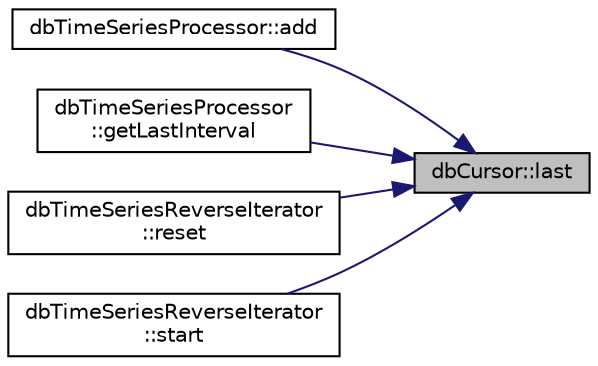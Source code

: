 digraph "dbCursor::last"
{
 // INTERACTIVE_SVG=YES
 // LATEX_PDF_SIZE
  edge [fontname="Helvetica",fontsize="10",labelfontname="Helvetica",labelfontsize="10"];
  node [fontname="Helvetica",fontsize="10",shape=record];
  rankdir="RL";
  Node1 [label="dbCursor::last",height=0.2,width=0.4,color="black", fillcolor="grey75", style="filled", fontcolor="black",tooltip=" "];
  Node1 -> Node2 [dir="back",color="midnightblue",fontsize="10",style="solid",fontname="Helvetica"];
  Node2 [label="dbTimeSeriesProcessor::add",height=0.2,width=0.4,color="black", fillcolor="white", style="filled",URL="$classdbTimeSeriesProcessor.html#a7084a931495d7eae1c660270ad53ff7e",tooltip=" "];
  Node1 -> Node3 [dir="back",color="midnightblue",fontsize="10",style="solid",fontname="Helvetica"];
  Node3 [label="dbTimeSeriesProcessor\l::getLastInterval",height=0.2,width=0.4,color="black", fillcolor="white", style="filled",URL="$classdbTimeSeriesProcessor.html#ab23c969891d412166f7c40eeae3396d1",tooltip=" "];
  Node1 -> Node4 [dir="back",color="midnightblue",fontsize="10",style="solid",fontname="Helvetica"];
  Node4 [label="dbTimeSeriesReverseIterator\l::reset",height=0.2,width=0.4,color="black", fillcolor="white", style="filled",URL="$classdbTimeSeriesReverseIterator.html#a68f196eb90f0d59c25352f9de2eabbc3",tooltip=" "];
  Node1 -> Node5 [dir="back",color="midnightblue",fontsize="10",style="solid",fontname="Helvetica"];
  Node5 [label="dbTimeSeriesReverseIterator\l::start",height=0.2,width=0.4,color="black", fillcolor="white", style="filled",URL="$classdbTimeSeriesReverseIterator.html#ada5b42fe9944aa22748ee02f225eec8a",tooltip=" "];
}
